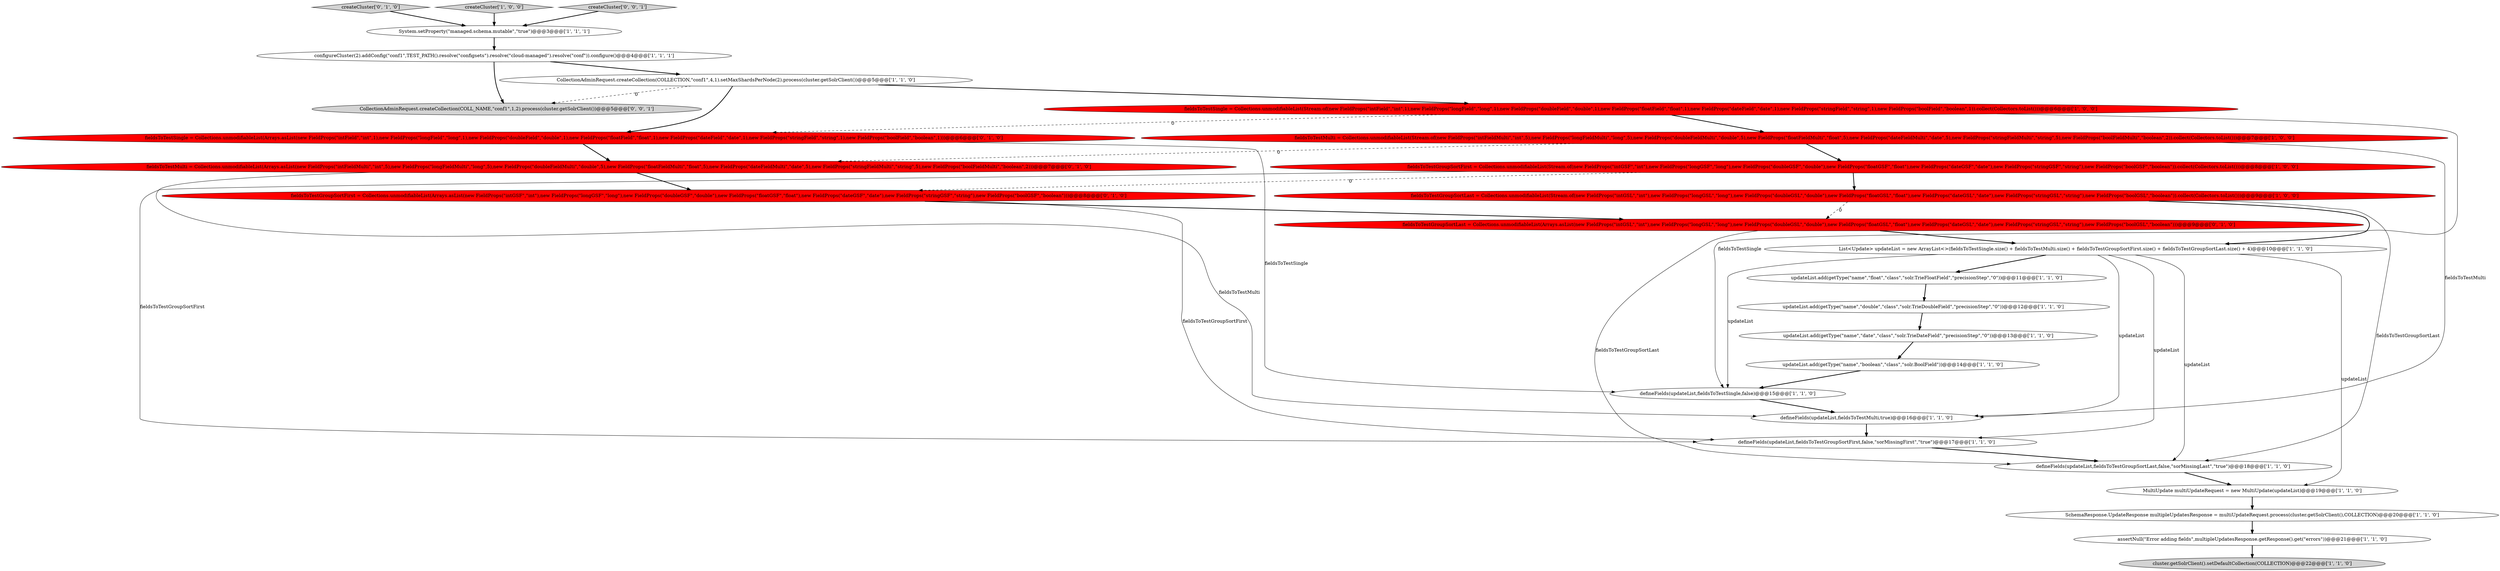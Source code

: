 digraph {
21 [style = filled, label = "createCluster['0', '1', '0']", fillcolor = lightgray, shape = diamond image = "AAA0AAABBB2BBB"];
16 [style = filled, label = "updateList.add(getType(\"name\",\"date\",\"class\",\"solr.TrieDateField\",\"precisionStep\",\"0\"))@@@13@@@['1', '1', '0']", fillcolor = white, shape = ellipse image = "AAA0AAABBB1BBB"];
24 [style = filled, label = "fieldsToTestSingle = Collections.unmodifiableList(Arrays.asList(new FieldProps(\"intField\",\"int\",1),new FieldProps(\"longField\",\"long\",1),new FieldProps(\"doubleField\",\"double\",1),new FieldProps(\"floatField\",\"float\",1),new FieldProps(\"dateField\",\"date\",1),new FieldProps(\"stringField\",\"string\",1),new FieldProps(\"boolField\",\"boolean\",1)))@@@6@@@['0', '1', '0']", fillcolor = red, shape = ellipse image = "AAA1AAABBB2BBB"];
8 [style = filled, label = "MultiUpdate multiUpdateRequest = new MultiUpdate(updateList)@@@19@@@['1', '1', '0']", fillcolor = white, shape = ellipse image = "AAA0AAABBB1BBB"];
25 [style = filled, label = "fieldsToTestMulti = Collections.unmodifiableList(Arrays.asList(new FieldProps(\"intFieldMulti\",\"int\",5),new FieldProps(\"longFieldMulti\",\"long\",5),new FieldProps(\"doubleFieldMulti\",\"double\",5),new FieldProps(\"floatFieldMulti\",\"float\",5),new FieldProps(\"dateFieldMulti\",\"date\",5),new FieldProps(\"stringFieldMulti\",\"string\",5),new FieldProps(\"boolFieldMulti\",\"boolean\",2)))@@@7@@@['0', '1', '0']", fillcolor = red, shape = ellipse image = "AAA1AAABBB2BBB"];
1 [style = filled, label = "List<Update> updateList = new ArrayList<>(fieldsToTestSingle.size() + fieldsToTestMulti.size() + fieldsToTestGroupSortFirst.size() + fieldsToTestGroupSortLast.size() + 4)@@@10@@@['1', '1', '0']", fillcolor = white, shape = ellipse image = "AAA0AAABBB1BBB"];
17 [style = filled, label = "defineFields(updateList,fieldsToTestGroupSortFirst,false,\"sorMissingFirst\",\"true\")@@@17@@@['1', '1', '0']", fillcolor = white, shape = ellipse image = "AAA0AAABBB1BBB"];
22 [style = filled, label = "fieldsToTestGroupSortFirst = Collections.unmodifiableList(Arrays.asList(new FieldProps(\"intGSF\",\"int\"),new FieldProps(\"longGSF\",\"long\"),new FieldProps(\"doubleGSF\",\"double\"),new FieldProps(\"floatGSF\",\"float\"),new FieldProps(\"dateGSF\",\"date\"),new FieldProps(\"stringGSF\",\"string\"),new FieldProps(\"boolGSF\",\"boolean\")))@@@8@@@['0', '1', '0']", fillcolor = red, shape = ellipse image = "AAA1AAABBB2BBB"];
5 [style = filled, label = "fieldsToTestMulti = Collections.unmodifiableList(Stream.of(new FieldProps(\"intFieldMulti\",\"int\",5),new FieldProps(\"longFieldMulti\",\"long\",5),new FieldProps(\"doubleFieldMulti\",\"double\",5),new FieldProps(\"floatFieldMulti\",\"float\",5),new FieldProps(\"dateFieldMulti\",\"date\",5),new FieldProps(\"stringFieldMulti\",\"string\",5),new FieldProps(\"boolFieldMulti\",\"boolean\",2)).collect(Collectors.toList()))@@@7@@@['1', '0', '0']", fillcolor = red, shape = ellipse image = "AAA1AAABBB1BBB"];
11 [style = filled, label = "updateList.add(getType(\"name\",\"float\",\"class\",\"solr.TrieFloatField\",\"precisionStep\",\"0\"))@@@11@@@['1', '1', '0']", fillcolor = white, shape = ellipse image = "AAA0AAABBB1BBB"];
0 [style = filled, label = "fieldsToTestGroupSortFirst = Collections.unmodifiableList(Stream.of(new FieldProps(\"intGSF\",\"int\"),new FieldProps(\"longGSF\",\"long\"),new FieldProps(\"doubleGSF\",\"double\"),new FieldProps(\"floatGSF\",\"float\"),new FieldProps(\"dateGSF\",\"date\"),new FieldProps(\"stringGSF\",\"string\"),new FieldProps(\"boolGSF\",\"boolean\")).collect(Collectors.toList()))@@@8@@@['1', '0', '0']", fillcolor = red, shape = ellipse image = "AAA1AAABBB1BBB"];
12 [style = filled, label = "createCluster['1', '0', '0']", fillcolor = lightgray, shape = diamond image = "AAA0AAABBB1BBB"];
26 [style = filled, label = "CollectionAdminRequest.createCollection(COLL_NAME,\"conf1\",1,2).process(cluster.getSolrClient())@@@5@@@['0', '0', '1']", fillcolor = lightgray, shape = ellipse image = "AAA0AAABBB3BBB"];
14 [style = filled, label = "fieldsToTestSingle = Collections.unmodifiableList(Stream.of(new FieldProps(\"intField\",\"int\",1),new FieldProps(\"longField\",\"long\",1),new FieldProps(\"doubleField\",\"double\",1),new FieldProps(\"floatField\",\"float\",1),new FieldProps(\"dateField\",\"date\",1),new FieldProps(\"stringField\",\"string\",1),new FieldProps(\"boolField\",\"boolean\",1)).collect(Collectors.toList()))@@@6@@@['1', '0', '0']", fillcolor = red, shape = ellipse image = "AAA1AAABBB1BBB"];
3 [style = filled, label = "updateList.add(getType(\"name\",\"boolean\",\"class\",\"solr.BoolField\"))@@@14@@@['1', '1', '0']", fillcolor = white, shape = ellipse image = "AAA0AAABBB1BBB"];
15 [style = filled, label = "fieldsToTestGroupSortLast = Collections.unmodifiableList(Stream.of(new FieldProps(\"intGSL\",\"int\"),new FieldProps(\"longGSL\",\"long\"),new FieldProps(\"doubleGSL\",\"double\"),new FieldProps(\"floatGSL\",\"float\"),new FieldProps(\"dateGSL\",\"date\"),new FieldProps(\"stringGSL\",\"string\"),new FieldProps(\"boolGSL\",\"boolean\")).collect(Collectors.toList()))@@@9@@@['1', '0', '0']", fillcolor = red, shape = ellipse image = "AAA1AAABBB1BBB"];
23 [style = filled, label = "fieldsToTestGroupSortLast = Collections.unmodifiableList(Arrays.asList(new FieldProps(\"intGSL\",\"int\"),new FieldProps(\"longGSL\",\"long\"),new FieldProps(\"doubleGSL\",\"double\"),new FieldProps(\"floatGSL\",\"float\"),new FieldProps(\"dateGSL\",\"date\"),new FieldProps(\"stringGSL\",\"string\"),new FieldProps(\"boolGSL\",\"boolean\")))@@@9@@@['0', '1', '0']", fillcolor = red, shape = ellipse image = "AAA1AAABBB2BBB"];
13 [style = filled, label = "defineFields(updateList,fieldsToTestSingle,false)@@@15@@@['1', '1', '0']", fillcolor = white, shape = ellipse image = "AAA0AAABBB1BBB"];
9 [style = filled, label = "SchemaResponse.UpdateResponse multipleUpdatesResponse = multiUpdateRequest.process(cluster.getSolrClient(),COLLECTION)@@@20@@@['1', '1', '0']", fillcolor = white, shape = ellipse image = "AAA0AAABBB1BBB"];
6 [style = filled, label = "updateList.add(getType(\"name\",\"double\",\"class\",\"solr.TrieDoubleField\",\"precisionStep\",\"0\"))@@@12@@@['1', '1', '0']", fillcolor = white, shape = ellipse image = "AAA0AAABBB1BBB"];
20 [style = filled, label = "System.setProperty(\"managed.schema.mutable\",\"true\")@@@3@@@['1', '1', '1']", fillcolor = white, shape = ellipse image = "AAA0AAABBB1BBB"];
27 [style = filled, label = "createCluster['0', '0', '1']", fillcolor = lightgray, shape = diamond image = "AAA0AAABBB3BBB"];
10 [style = filled, label = "defineFields(updateList,fieldsToTestGroupSortLast,false,\"sorMissingLast\",\"true\")@@@18@@@['1', '1', '0']", fillcolor = white, shape = ellipse image = "AAA0AAABBB1BBB"];
18 [style = filled, label = "defineFields(updateList,fieldsToTestMulti,true)@@@16@@@['1', '1', '0']", fillcolor = white, shape = ellipse image = "AAA0AAABBB1BBB"];
4 [style = filled, label = "CollectionAdminRequest.createCollection(COLLECTION,\"conf1\",4,1).setMaxShardsPerNode(2).process(cluster.getSolrClient())@@@5@@@['1', '1', '0']", fillcolor = white, shape = ellipse image = "AAA0AAABBB1BBB"];
19 [style = filled, label = "cluster.getSolrClient().setDefaultCollection(COLLECTION)@@@22@@@['1', '1', '0']", fillcolor = lightgray, shape = ellipse image = "AAA0AAABBB1BBB"];
2 [style = filled, label = "configureCluster(2).addConfig(\"conf1\",TEST_PATH().resolve(\"configsets\").resolve(\"cloud-managed\").resolve(\"conf\")).configure()@@@4@@@['1', '1', '1']", fillcolor = white, shape = ellipse image = "AAA0AAABBB1BBB"];
7 [style = filled, label = "assertNull(\"Error adding fields\",multipleUpdatesResponse.getResponse().get(\"errors\"))@@@21@@@['1', '1', '0']", fillcolor = white, shape = ellipse image = "AAA0AAABBB1BBB"];
14->24 [style = dashed, label="0"];
16->3 [style = bold, label=""];
17->10 [style = bold, label=""];
1->18 [style = solid, label="updateList"];
24->13 [style = solid, label="fieldsToTestSingle"];
4->14 [style = bold, label=""];
2->26 [style = bold, label=""];
15->23 [style = dashed, label="0"];
4->24 [style = bold, label=""];
0->17 [style = solid, label="fieldsToTestGroupSortFirst"];
25->22 [style = bold, label=""];
1->8 [style = solid, label="updateList"];
11->6 [style = bold, label=""];
18->17 [style = bold, label=""];
12->20 [style = bold, label=""];
5->25 [style = dashed, label="0"];
4->26 [style = dashed, label="0"];
9->7 [style = bold, label=""];
25->18 [style = solid, label="fieldsToTestMulti"];
2->4 [style = bold, label=""];
22->23 [style = bold, label=""];
5->18 [style = solid, label="fieldsToTestMulti"];
15->10 [style = solid, label="fieldsToTestGroupSortLast"];
0->15 [style = bold, label=""];
0->22 [style = dashed, label="0"];
1->11 [style = bold, label=""];
20->2 [style = bold, label=""];
21->20 [style = bold, label=""];
22->17 [style = solid, label="fieldsToTestGroupSortFirst"];
14->13 [style = solid, label="fieldsToTestSingle"];
10->8 [style = bold, label=""];
5->0 [style = bold, label=""];
23->10 [style = solid, label="fieldsToTestGroupSortLast"];
6->16 [style = bold, label=""];
1->10 [style = solid, label="updateList"];
24->25 [style = bold, label=""];
1->13 [style = solid, label="updateList"];
1->17 [style = solid, label="updateList"];
8->9 [style = bold, label=""];
3->13 [style = bold, label=""];
23->1 [style = bold, label=""];
7->19 [style = bold, label=""];
27->20 [style = bold, label=""];
13->18 [style = bold, label=""];
14->5 [style = bold, label=""];
15->1 [style = bold, label=""];
}
